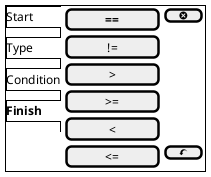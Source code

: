 @startsalt
{+
{/ Start
Type
Condition
<b>Finish } |
{
  [<b>==         ] | [ <&circle-x> ]
  [!=         ] | *
  [>          ] | *
  [>=         ] | *
  [<          ] | *
  [<=         ] | [ <&action-undo> ]
}
}
@endsalt